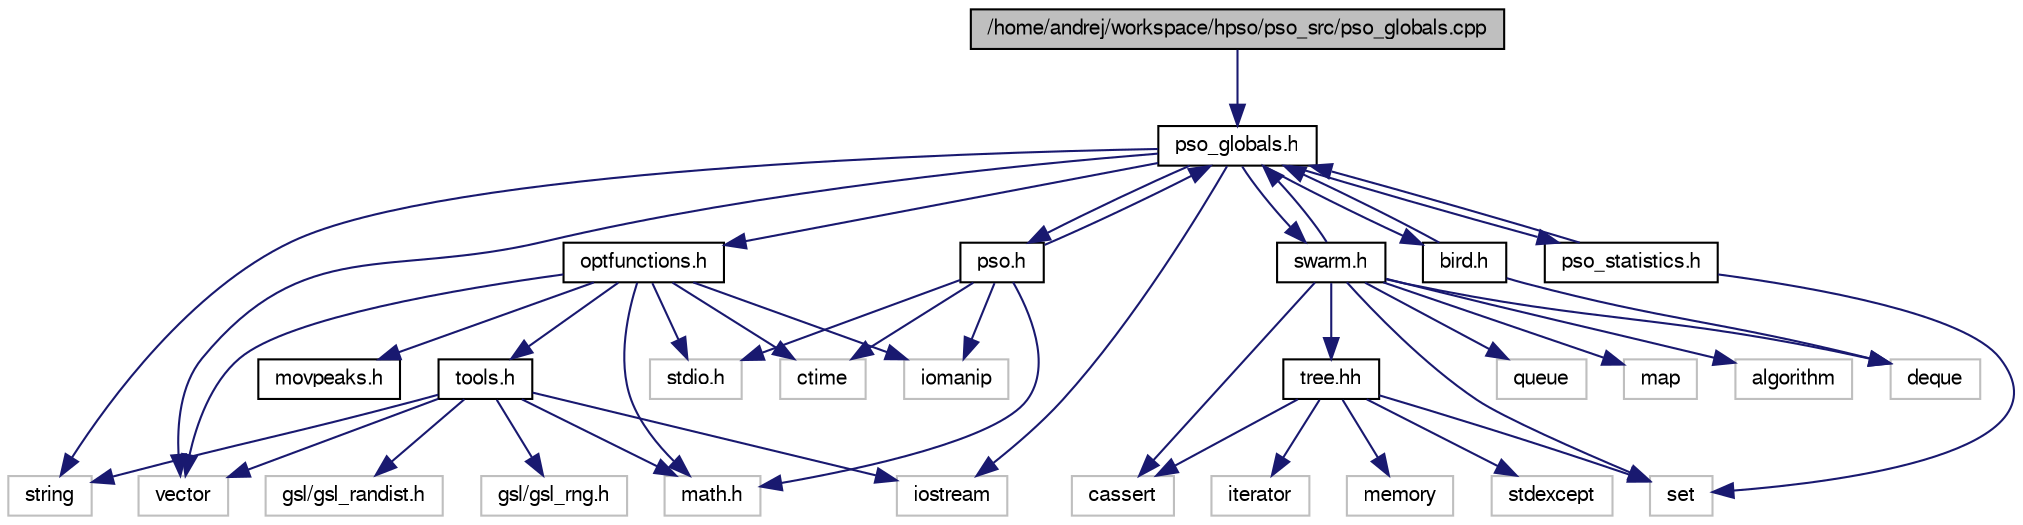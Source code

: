 digraph G
{
  bgcolor="transparent";
  edge [fontname="FreeSans",fontsize=10,labelfontname="FreeSans",labelfontsize=10];
  node [fontname="FreeSans",fontsize=10,shape=record];
  Node1 [label="/home/andrej/workspace/hpso/pso_src/pso_globals.cpp",height=0.2,width=0.4,color="black", fillcolor="grey75", style="filled" fontcolor="black"];
  Node1 -> Node2 [color="midnightblue",fontsize=10,style="solid"];
  Node2 [label="pso_globals.h",height=0.2,width=0.4,color="black",URL="$pso__globals_8h.html"];
  Node2 -> Node3 [color="midnightblue",fontsize=10,style="solid"];
  Node3 [label="string",height=0.2,width=0.4,color="grey75"];
  Node2 -> Node4 [color="midnightblue",fontsize=10,style="solid"];
  Node4 [label="vector",height=0.2,width=0.4,color="grey75"];
  Node2 -> Node5 [color="midnightblue",fontsize=10,style="solid"];
  Node5 [label="iostream",height=0.2,width=0.4,color="grey75"];
  Node2 -> Node6 [color="midnightblue",fontsize=10,style="solid"];
  Node6 [label="optfunctions.h",height=0.2,width=0.4,color="black",URL="$optfunctions_8h.html"];
  Node6 -> Node7 [color="midnightblue",fontsize=10,style="solid"];
  Node7 [label="stdio.h",height=0.2,width=0.4,color="grey75"];
  Node6 -> Node8 [color="midnightblue",fontsize=10,style="solid"];
  Node8 [label="math.h",height=0.2,width=0.4,color="grey75"];
  Node6 -> Node9 [color="midnightblue",fontsize=10,style="solid"];
  Node9 [label="ctime",height=0.2,width=0.4,color="grey75"];
  Node6 -> Node10 [color="midnightblue",fontsize=10,style="solid"];
  Node10 [label="iomanip",height=0.2,width=0.4,color="grey75"];
  Node6 -> Node4 [color="midnightblue",fontsize=10,style="solid"];
  Node6 -> Node11 [color="midnightblue",fontsize=10,style="solid"];
  Node11 [label="tools.h",height=0.2,width=0.4,color="black",URL="$tools_8h.html"];
  Node11 -> Node5 [color="midnightblue",fontsize=10,style="solid"];
  Node11 -> Node3 [color="midnightblue",fontsize=10,style="solid"];
  Node11 -> Node4 [color="midnightblue",fontsize=10,style="solid"];
  Node11 -> Node12 [color="midnightblue",fontsize=10,style="solid"];
  Node12 [label="gsl/gsl_rng.h",height=0.2,width=0.4,color="grey75"];
  Node11 -> Node13 [color="midnightblue",fontsize=10,style="solid"];
  Node13 [label="gsl/gsl_randist.h",height=0.2,width=0.4,color="grey75"];
  Node11 -> Node8 [color="midnightblue",fontsize=10,style="solid"];
  Node6 -> Node14 [color="midnightblue",fontsize=10,style="solid"];
  Node14 [label="movpeaks.h",height=0.2,width=0.4,color="black",URL="$movpeaks_8h.html"];
  Node2 -> Node15 [color="midnightblue",fontsize=10,style="solid"];
  Node15 [label="pso.h",height=0.2,width=0.4,color="black",URL="$pso_8h.html"];
  Node15 -> Node7 [color="midnightblue",fontsize=10,style="solid"];
  Node15 -> Node8 [color="midnightblue",fontsize=10,style="solid"];
  Node15 -> Node9 [color="midnightblue",fontsize=10,style="solid"];
  Node15 -> Node10 [color="midnightblue",fontsize=10,style="solid"];
  Node15 -> Node2 [color="midnightblue",fontsize=10,style="solid"];
  Node2 -> Node16 [color="midnightblue",fontsize=10,style="solid"];
  Node16 [label="pso_statistics.h",height=0.2,width=0.4,color="black",URL="$pso__statistics_8h.html"];
  Node16 -> Node17 [color="midnightblue",fontsize=10,style="solid"];
  Node17 [label="set",height=0.2,width=0.4,color="grey75"];
  Node16 -> Node2 [color="midnightblue",fontsize=10,style="solid"];
  Node2 -> Node18 [color="midnightblue",fontsize=10,style="solid"];
  Node18 [label="swarm.h",height=0.2,width=0.4,color="black",URL="$swarm_8h.html"];
  Node18 -> Node19 [color="midnightblue",fontsize=10,style="solid"];
  Node19 [label="tree.hh",height=0.2,width=0.4,color="black",URL="$tree_8hh.html"];
  Node19 -> Node20 [color="midnightblue",fontsize=10,style="solid"];
  Node20 [label="cassert",height=0.2,width=0.4,color="grey75"];
  Node19 -> Node21 [color="midnightblue",fontsize=10,style="solid"];
  Node21 [label="memory",height=0.2,width=0.4,color="grey75"];
  Node19 -> Node22 [color="midnightblue",fontsize=10,style="solid"];
  Node22 [label="stdexcept",height=0.2,width=0.4,color="grey75"];
  Node19 -> Node23 [color="midnightblue",fontsize=10,style="solid"];
  Node23 [label="iterator",height=0.2,width=0.4,color="grey75"];
  Node19 -> Node17 [color="midnightblue",fontsize=10,style="solid"];
  Node18 -> Node24 [color="midnightblue",fontsize=10,style="solid"];
  Node24 [label="deque",height=0.2,width=0.4,color="grey75"];
  Node18 -> Node25 [color="midnightblue",fontsize=10,style="solid"];
  Node25 [label="queue",height=0.2,width=0.4,color="grey75"];
  Node18 -> Node17 [color="midnightblue",fontsize=10,style="solid"];
  Node18 -> Node26 [color="midnightblue",fontsize=10,style="solid"];
  Node26 [label="map",height=0.2,width=0.4,color="grey75"];
  Node18 -> Node27 [color="midnightblue",fontsize=10,style="solid"];
  Node27 [label="algorithm",height=0.2,width=0.4,color="grey75"];
  Node18 -> Node20 [color="midnightblue",fontsize=10,style="solid"];
  Node18 -> Node2 [color="midnightblue",fontsize=10,style="solid"];
  Node2 -> Node28 [color="midnightblue",fontsize=10,style="solid"];
  Node28 [label="bird.h",height=0.2,width=0.4,color="black",URL="$bird_8h.html"];
  Node28 -> Node2 [color="midnightblue",fontsize=10,style="solid"];
  Node28 -> Node24 [color="midnightblue",fontsize=10,style="solid"];
}
